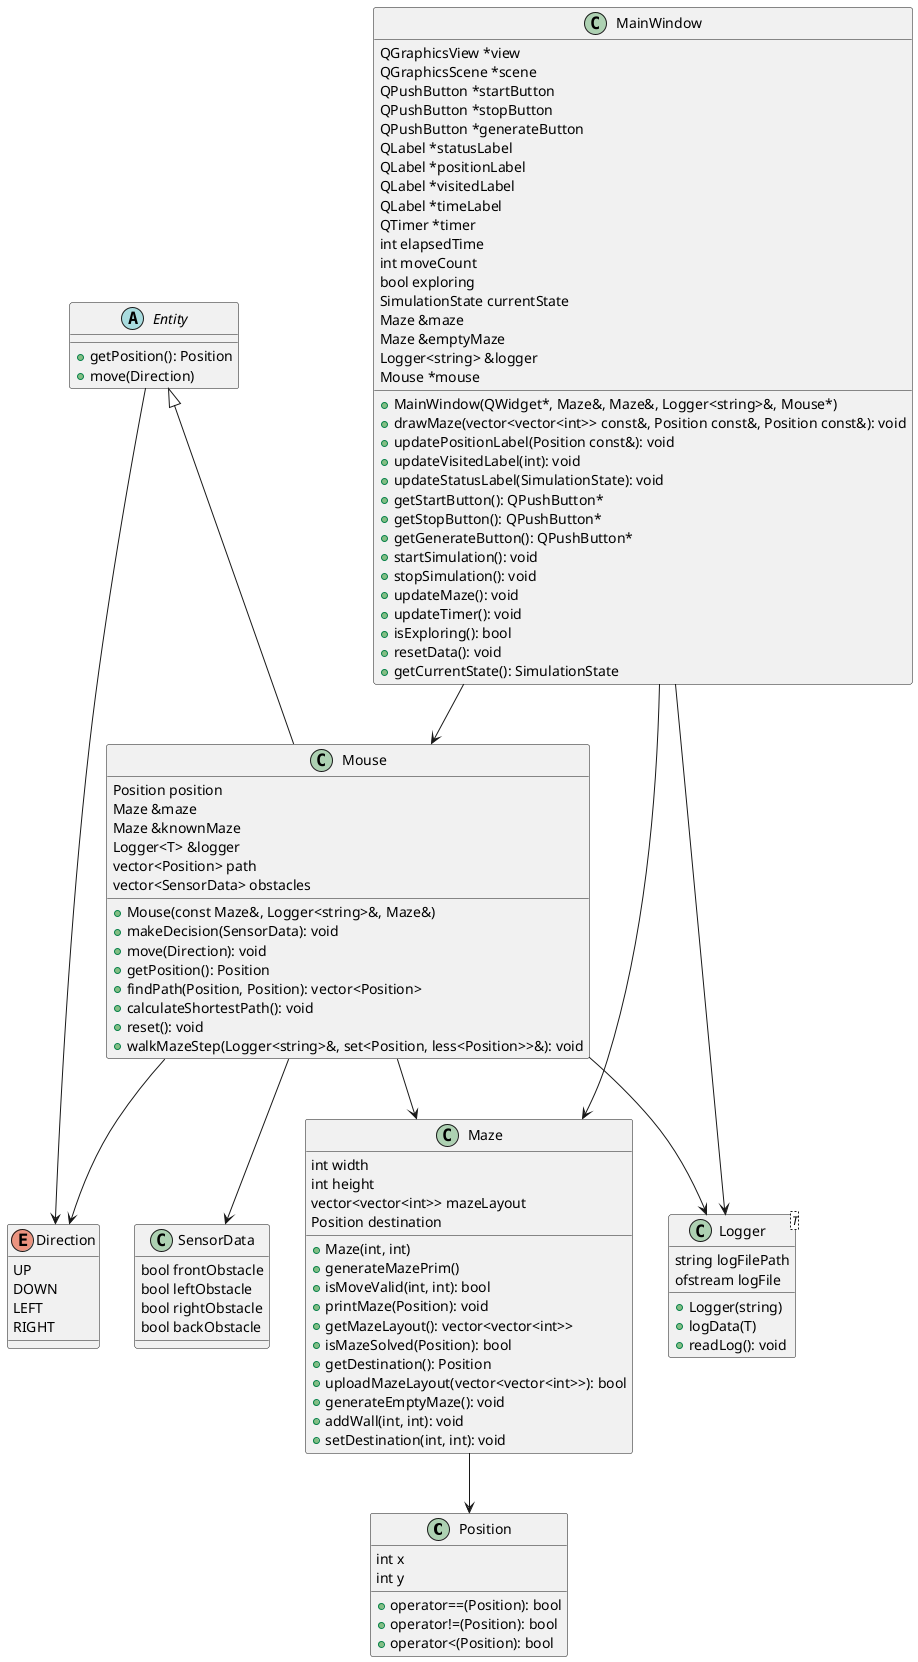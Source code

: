 @startuml

class Position {
    int x
    int y
    +operator==(Position): bool
    +operator!=(Position): bool
    +operator<(Position): bool
}

abstract class Entity {
    +getPosition(): Position
    +move(Direction)
}

enum Direction {
    UP
    DOWN
    LEFT
    RIGHT
}

class SensorData {
    bool frontObstacle
    bool leftObstacle
    bool rightObstacle
    bool backObstacle
}

class Maze {
    int width
    int height
    vector<vector<int>> mazeLayout
    Position destination
    +Maze(int, int)
    +generateMazePrim()
    +isMoveValid(int, int): bool
    +printMaze(Position): void
    +getMazeLayout(): vector<vector<int>>
    +isMazeSolved(Position): bool
    +getDestination(): Position
    +uploadMazeLayout(vector<vector<int>>): bool
    +generateEmptyMaze(): void
    +addWall(int, int): void
    +setDestination(int, int): void
}

class Mouse {
    Position position
    Maze &maze
    Maze &knownMaze
    Logger<T> &logger
    vector<Position> path
    vector<SensorData> obstacles
    +Mouse(const Maze&, Logger<string>&, Maze&)
    +makeDecision(SensorData): void
    +move(Direction): void
    +getPosition(): Position
    +findPath(Position, Position): vector<Position>
    +calculateShortestPath(): void
    +reset(): void
    +walkMazeStep(Logger<string>&, set<Position, less<Position>>&): void
}

class Logger<T> {
    string logFilePath
    ofstream logFile
    +Logger(string)
    +logData(T)
    +readLog(): void
}

class MainWindow {
    QGraphicsView *view
    QGraphicsScene *scene
    QPushButton *startButton
    QPushButton *stopButton
    QPushButton *generateButton
    QLabel *statusLabel
    QLabel *positionLabel
    QLabel *visitedLabel
    QLabel *timeLabel
    QTimer *timer
    int elapsedTime
    int moveCount
    bool exploring
    SimulationState currentState
    Maze &maze
    Maze &emptyMaze
    Logger<string> &logger
    Mouse *mouse
    +MainWindow(QWidget*, Maze&, Maze&, Logger<string>&, Mouse*)
    +drawMaze(vector<vector<int>> const&, Position const&, Position const&): void
    +updatePositionLabel(Position const&): void
    +updateVisitedLabel(int): void
    +updateStatusLabel(SimulationState): void
    +getStartButton(): QPushButton*
    +getStopButton(): QPushButton*
    +getGenerateButton(): QPushButton*
    +startSimulation(): void
    +stopSimulation(): void
    +updateMaze(): void
    +updateTimer(): void
    +isExploring(): bool
    +resetData(): void
    +getCurrentState(): SimulationState
}

Entity <|-- Mouse
Mouse --> Maze
Mouse --> SensorData
Mouse --> Logger
Maze --> Position
Entity --> Direction
Mouse --> Direction
MainWindow --> Maze
MainWindow --> Logger
MainWindow --> Mouse

@enduml